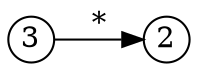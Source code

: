 digraph GSS {
    rankdir=LR
    node [shape=circle fixedsize=true width=0.3]
    3 -> 2 [label="*"]
}
